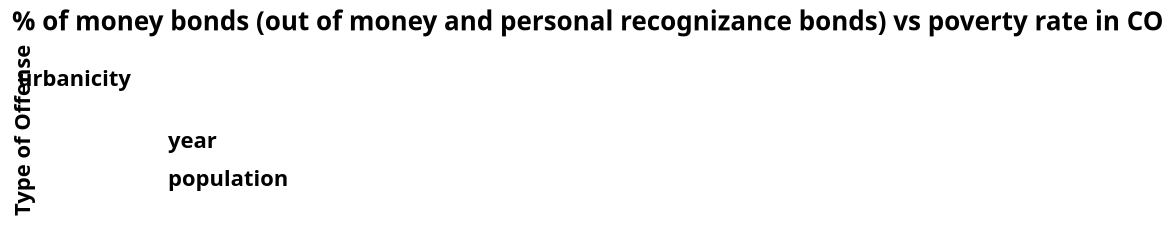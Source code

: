 {"autosize": {"resize": true, "type": "fit"}, "mark": "point", "data": {"values": ""}, "$schema": "https://vega.github.io/schema/vega-lite/v5.json", "title": "% of money bonds (out of money and personal recognizance bonds) vs poverty rate in CO", "encoding": {"color": {"field": "year", "type": "nominal"}, "size": {"field": "total_pop", "type": "quantitative", "legend": {"title": "population"}}, "row": {"field": "off_type", "header": {"title": "Type of Offense"}, "type": "nominal"}, "x": {"field": "povertyR", "type": "quantitative", "axis": {"title": "Poverty Rate (%)"}}, "column": {"field": "urbanicity", "type": "nominal"}, "y": {"field": "money_bond_rate", "type": "quantitative", "axis": {"title": "% Money Bonds"}}}, "background": "white", "description": "Vega-Lite Attempt"}